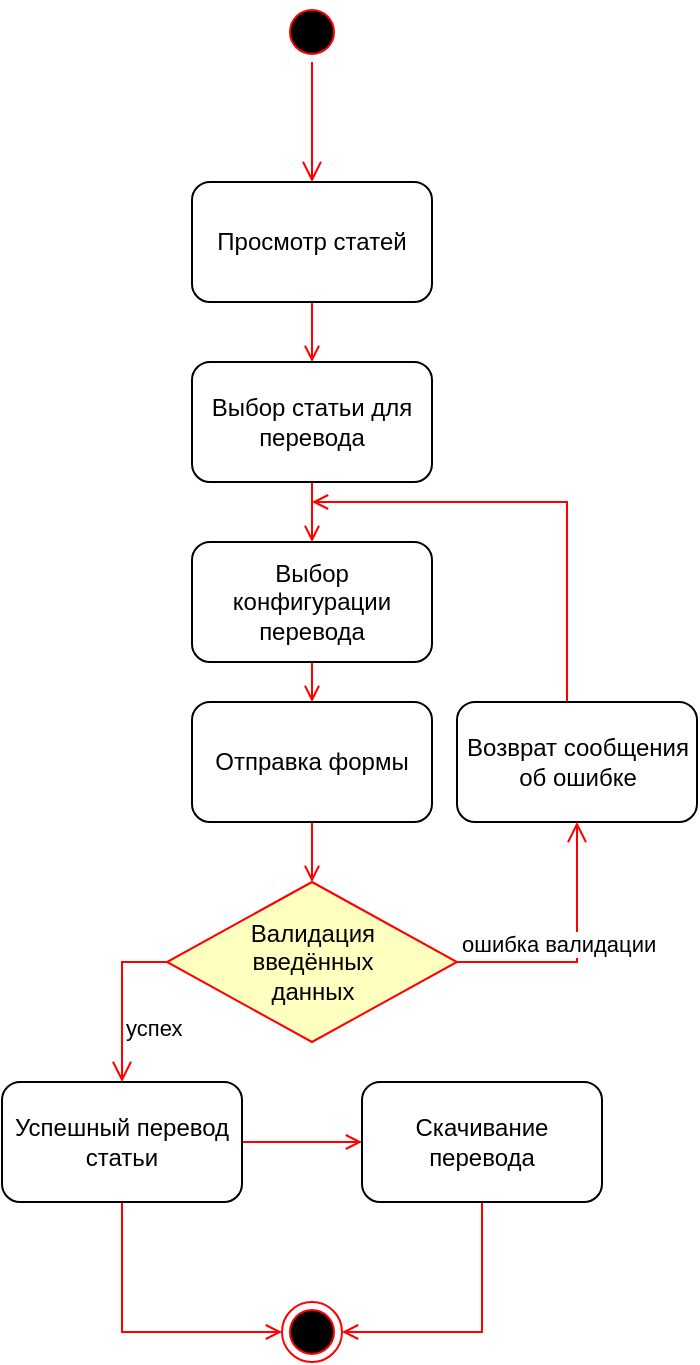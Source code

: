 <mxfile version="24.8.3">
  <diagram id="wCvkmlpZZdkNt-5FuZs1" name="Page-1">
    <mxGraphModel dx="1533" dy="1336" grid="1" gridSize="10" guides="1" tooltips="1" connect="1" arrows="1" fold="1" page="1" pageScale="1" pageWidth="850" pageHeight="1100" math="0" shadow="0">
      <root>
        <mxCell id="0" />
        <mxCell id="1" parent="0" />
        <mxCell id="uwf83FehgiMs3KQJsQj6-1" value="" style="ellipse;html=1;shape=startState;fillColor=#000000;strokeColor=#ff0000;" vertex="1" parent="1">
          <mxGeometry x="360" y="70" width="30" height="30" as="geometry" />
        </mxCell>
        <mxCell id="uwf83FehgiMs3KQJsQj6-2" value="" style="edgeStyle=orthogonalEdgeStyle;html=1;verticalAlign=bottom;endArrow=open;endSize=8;strokeColor=#ff0000;rounded=0;" edge="1" parent="1" source="uwf83FehgiMs3KQJsQj6-1">
          <mxGeometry relative="1" as="geometry">
            <mxPoint x="375" y="160" as="targetPoint" />
          </mxGeometry>
        </mxCell>
        <mxCell id="uwf83FehgiMs3KQJsQj6-3" style="edgeStyle=orthogonalEdgeStyle;rounded=0;orthogonalLoop=1;jettySize=auto;html=1;exitX=0.5;exitY=1;exitDx=0;exitDy=0;entryX=0.5;entryY=0;entryDx=0;entryDy=0;endArrow=open;endFill=0;strokeColor=#ff0000;" edge="1" parent="1" source="uwf83FehgiMs3KQJsQj6-4" target="uwf83FehgiMs3KQJsQj6-6">
          <mxGeometry relative="1" as="geometry" />
        </mxCell>
        <mxCell id="uwf83FehgiMs3KQJsQj6-4" value="Просмотр статей" style="rounded=1;whiteSpace=wrap;html=1;" vertex="1" parent="1">
          <mxGeometry x="315" y="160" width="120" height="60" as="geometry" />
        </mxCell>
        <mxCell id="uwf83FehgiMs3KQJsQj6-5" style="edgeStyle=orthogonalEdgeStyle;rounded=0;orthogonalLoop=1;jettySize=auto;html=1;exitX=0.5;exitY=1;exitDx=0;exitDy=0;entryX=0.5;entryY=0;entryDx=0;entryDy=0;endArrow=open;endFill=0;strokeColor=#ff0000;" edge="1" parent="1" source="uwf83FehgiMs3KQJsQj6-6" target="uwf83FehgiMs3KQJsQj6-8">
          <mxGeometry relative="1" as="geometry" />
        </mxCell>
        <mxCell id="uwf83FehgiMs3KQJsQj6-6" value="Выбор статьи для перевода" style="rounded=1;whiteSpace=wrap;html=1;" vertex="1" parent="1">
          <mxGeometry x="315" y="250" width="120" height="60" as="geometry" />
        </mxCell>
        <mxCell id="uwf83FehgiMs3KQJsQj6-7" style="edgeStyle=orthogonalEdgeStyle;rounded=0;orthogonalLoop=1;jettySize=auto;html=1;exitX=0.5;exitY=1;exitDx=0;exitDy=0;entryX=0.5;entryY=0;entryDx=0;entryDy=0;endArrow=open;endFill=0;strokeColor=#ff0000;" edge="1" parent="1" source="uwf83FehgiMs3KQJsQj6-8" target="uwf83FehgiMs3KQJsQj6-10">
          <mxGeometry relative="1" as="geometry" />
        </mxCell>
        <mxCell id="uwf83FehgiMs3KQJsQj6-8" value="Выбор конфигурации перевода" style="rounded=1;whiteSpace=wrap;html=1;" vertex="1" parent="1">
          <mxGeometry x="315" y="340" width="120" height="60" as="geometry" />
        </mxCell>
        <mxCell id="uwf83FehgiMs3KQJsQj6-9" style="edgeStyle=orthogonalEdgeStyle;rounded=0;orthogonalLoop=1;jettySize=auto;html=1;exitX=0.5;exitY=1;exitDx=0;exitDy=0;entryX=0.5;entryY=0;entryDx=0;entryDy=0;endArrow=open;endFill=0;strokeColor=#ff0000;" edge="1" parent="1" source="uwf83FehgiMs3KQJsQj6-10" target="uwf83FehgiMs3KQJsQj6-13">
          <mxGeometry relative="1" as="geometry" />
        </mxCell>
        <mxCell id="uwf83FehgiMs3KQJsQj6-10" value="Отправка формы" style="rounded=1;whiteSpace=wrap;html=1;" vertex="1" parent="1">
          <mxGeometry x="315" y="420" width="120" height="60" as="geometry" />
        </mxCell>
        <mxCell id="uwf83FehgiMs3KQJsQj6-11" style="edgeStyle=orthogonalEdgeStyle;rounded=0;orthogonalLoop=1;jettySize=auto;html=1;exitX=0.5;exitY=0;exitDx=0;exitDy=0;endArrow=open;endFill=0;strokeColor=#ff0000;" edge="1" parent="1">
          <mxGeometry relative="1" as="geometry">
            <mxPoint x="375" y="320" as="targetPoint" />
            <mxPoint x="502.5" y="420" as="sourcePoint" />
            <Array as="points">
              <mxPoint x="503" y="320" />
            </Array>
          </mxGeometry>
        </mxCell>
        <mxCell id="uwf83FehgiMs3KQJsQj6-12" value="Возврат сообщения об ошибке" style="rounded=1;whiteSpace=wrap;html=1;" vertex="1" parent="1">
          <mxGeometry x="447.5" y="420" width="120" height="60" as="geometry" />
        </mxCell>
        <mxCell id="uwf83FehgiMs3KQJsQj6-13" value="Валидация&lt;div&gt;введённых&lt;/div&gt;&lt;div&gt;данных&lt;/div&gt;" style="rhombus;whiteSpace=wrap;html=1;fontColor=#000000;fillColor=#ffffc0;strokeColor=#ff0000;" vertex="1" parent="1">
          <mxGeometry x="302.5" y="510" width="145" height="80" as="geometry" />
        </mxCell>
        <mxCell id="uwf83FehgiMs3KQJsQj6-14" value="ошибка валидации" style="edgeStyle=orthogonalEdgeStyle;html=1;align=left;verticalAlign=bottom;endArrow=open;endSize=8;strokeColor=#ff0000;rounded=0;entryX=0.5;entryY=1;entryDx=0;entryDy=0;" edge="1" parent="1" source="uwf83FehgiMs3KQJsQj6-13" target="uwf83FehgiMs3KQJsQj6-12">
          <mxGeometry x="-1" relative="1" as="geometry">
            <mxPoint x="375" y="320" as="targetPoint" />
            <Array as="points">
              <mxPoint x="508" y="550" />
            </Array>
          </mxGeometry>
        </mxCell>
        <mxCell id="uwf83FehgiMs3KQJsQj6-15" value="успех" style="edgeStyle=orthogonalEdgeStyle;html=1;align=left;verticalAlign=top;endArrow=open;endSize=8;strokeColor=#ff0000;rounded=0;exitX=0;exitY=0.5;exitDx=0;exitDy=0;entryX=0.5;entryY=0;entryDx=0;entryDy=0;" edge="1" parent="1" source="uwf83FehgiMs3KQJsQj6-13" target="uwf83FehgiMs3KQJsQj6-18">
          <mxGeometry x="0.03" relative="1" as="geometry">
            <mxPoint x="375" y="640" as="targetPoint" />
            <mxPoint as="offset" />
          </mxGeometry>
        </mxCell>
        <mxCell id="uwf83FehgiMs3KQJsQj6-16" style="edgeStyle=orthogonalEdgeStyle;rounded=0;orthogonalLoop=1;jettySize=auto;html=1;exitX=1;exitY=0.5;exitDx=0;exitDy=0;entryX=0;entryY=0.5;entryDx=0;entryDy=0;strokeColor=#FF0000;endArrow=open;endFill=0;" edge="1" parent="1" source="uwf83FehgiMs3KQJsQj6-18" target="uwf83FehgiMs3KQJsQj6-20">
          <mxGeometry relative="1" as="geometry" />
        </mxCell>
        <mxCell id="uwf83FehgiMs3KQJsQj6-17" style="edgeStyle=orthogonalEdgeStyle;rounded=0;orthogonalLoop=1;jettySize=auto;html=1;exitX=0.5;exitY=1;exitDx=0;exitDy=0;entryX=0;entryY=0.5;entryDx=0;entryDy=0;endArrow=open;endFill=0;strokeColor=#ff0000;" edge="1" parent="1" source="uwf83FehgiMs3KQJsQj6-18" target="uwf83FehgiMs3KQJsQj6-21">
          <mxGeometry relative="1" as="geometry" />
        </mxCell>
        <mxCell id="uwf83FehgiMs3KQJsQj6-18" value="Успешный перевод статьи" style="rounded=1;whiteSpace=wrap;html=1;" vertex="1" parent="1">
          <mxGeometry x="220" y="610" width="120" height="60" as="geometry" />
        </mxCell>
        <mxCell id="uwf83FehgiMs3KQJsQj6-19" style="edgeStyle=orthogonalEdgeStyle;rounded=0;orthogonalLoop=1;jettySize=auto;html=1;exitX=0.5;exitY=1;exitDx=0;exitDy=0;entryX=1;entryY=0.5;entryDx=0;entryDy=0;endArrow=open;endFill=0;strokeColor=#ff0000;" edge="1" parent="1" source="uwf83FehgiMs3KQJsQj6-20" target="uwf83FehgiMs3KQJsQj6-21">
          <mxGeometry relative="1" as="geometry" />
        </mxCell>
        <mxCell id="uwf83FehgiMs3KQJsQj6-20" value="Скачивание перевода" style="rounded=1;whiteSpace=wrap;html=1;" vertex="1" parent="1">
          <mxGeometry x="400" y="610" width="120" height="60" as="geometry" />
        </mxCell>
        <mxCell id="uwf83FehgiMs3KQJsQj6-21" value="" style="ellipse;html=1;shape=endState;fillColor=#000000;strokeColor=#ff0000;" vertex="1" parent="1">
          <mxGeometry x="360" y="720" width="30" height="30" as="geometry" />
        </mxCell>
      </root>
    </mxGraphModel>
  </diagram>
</mxfile>
